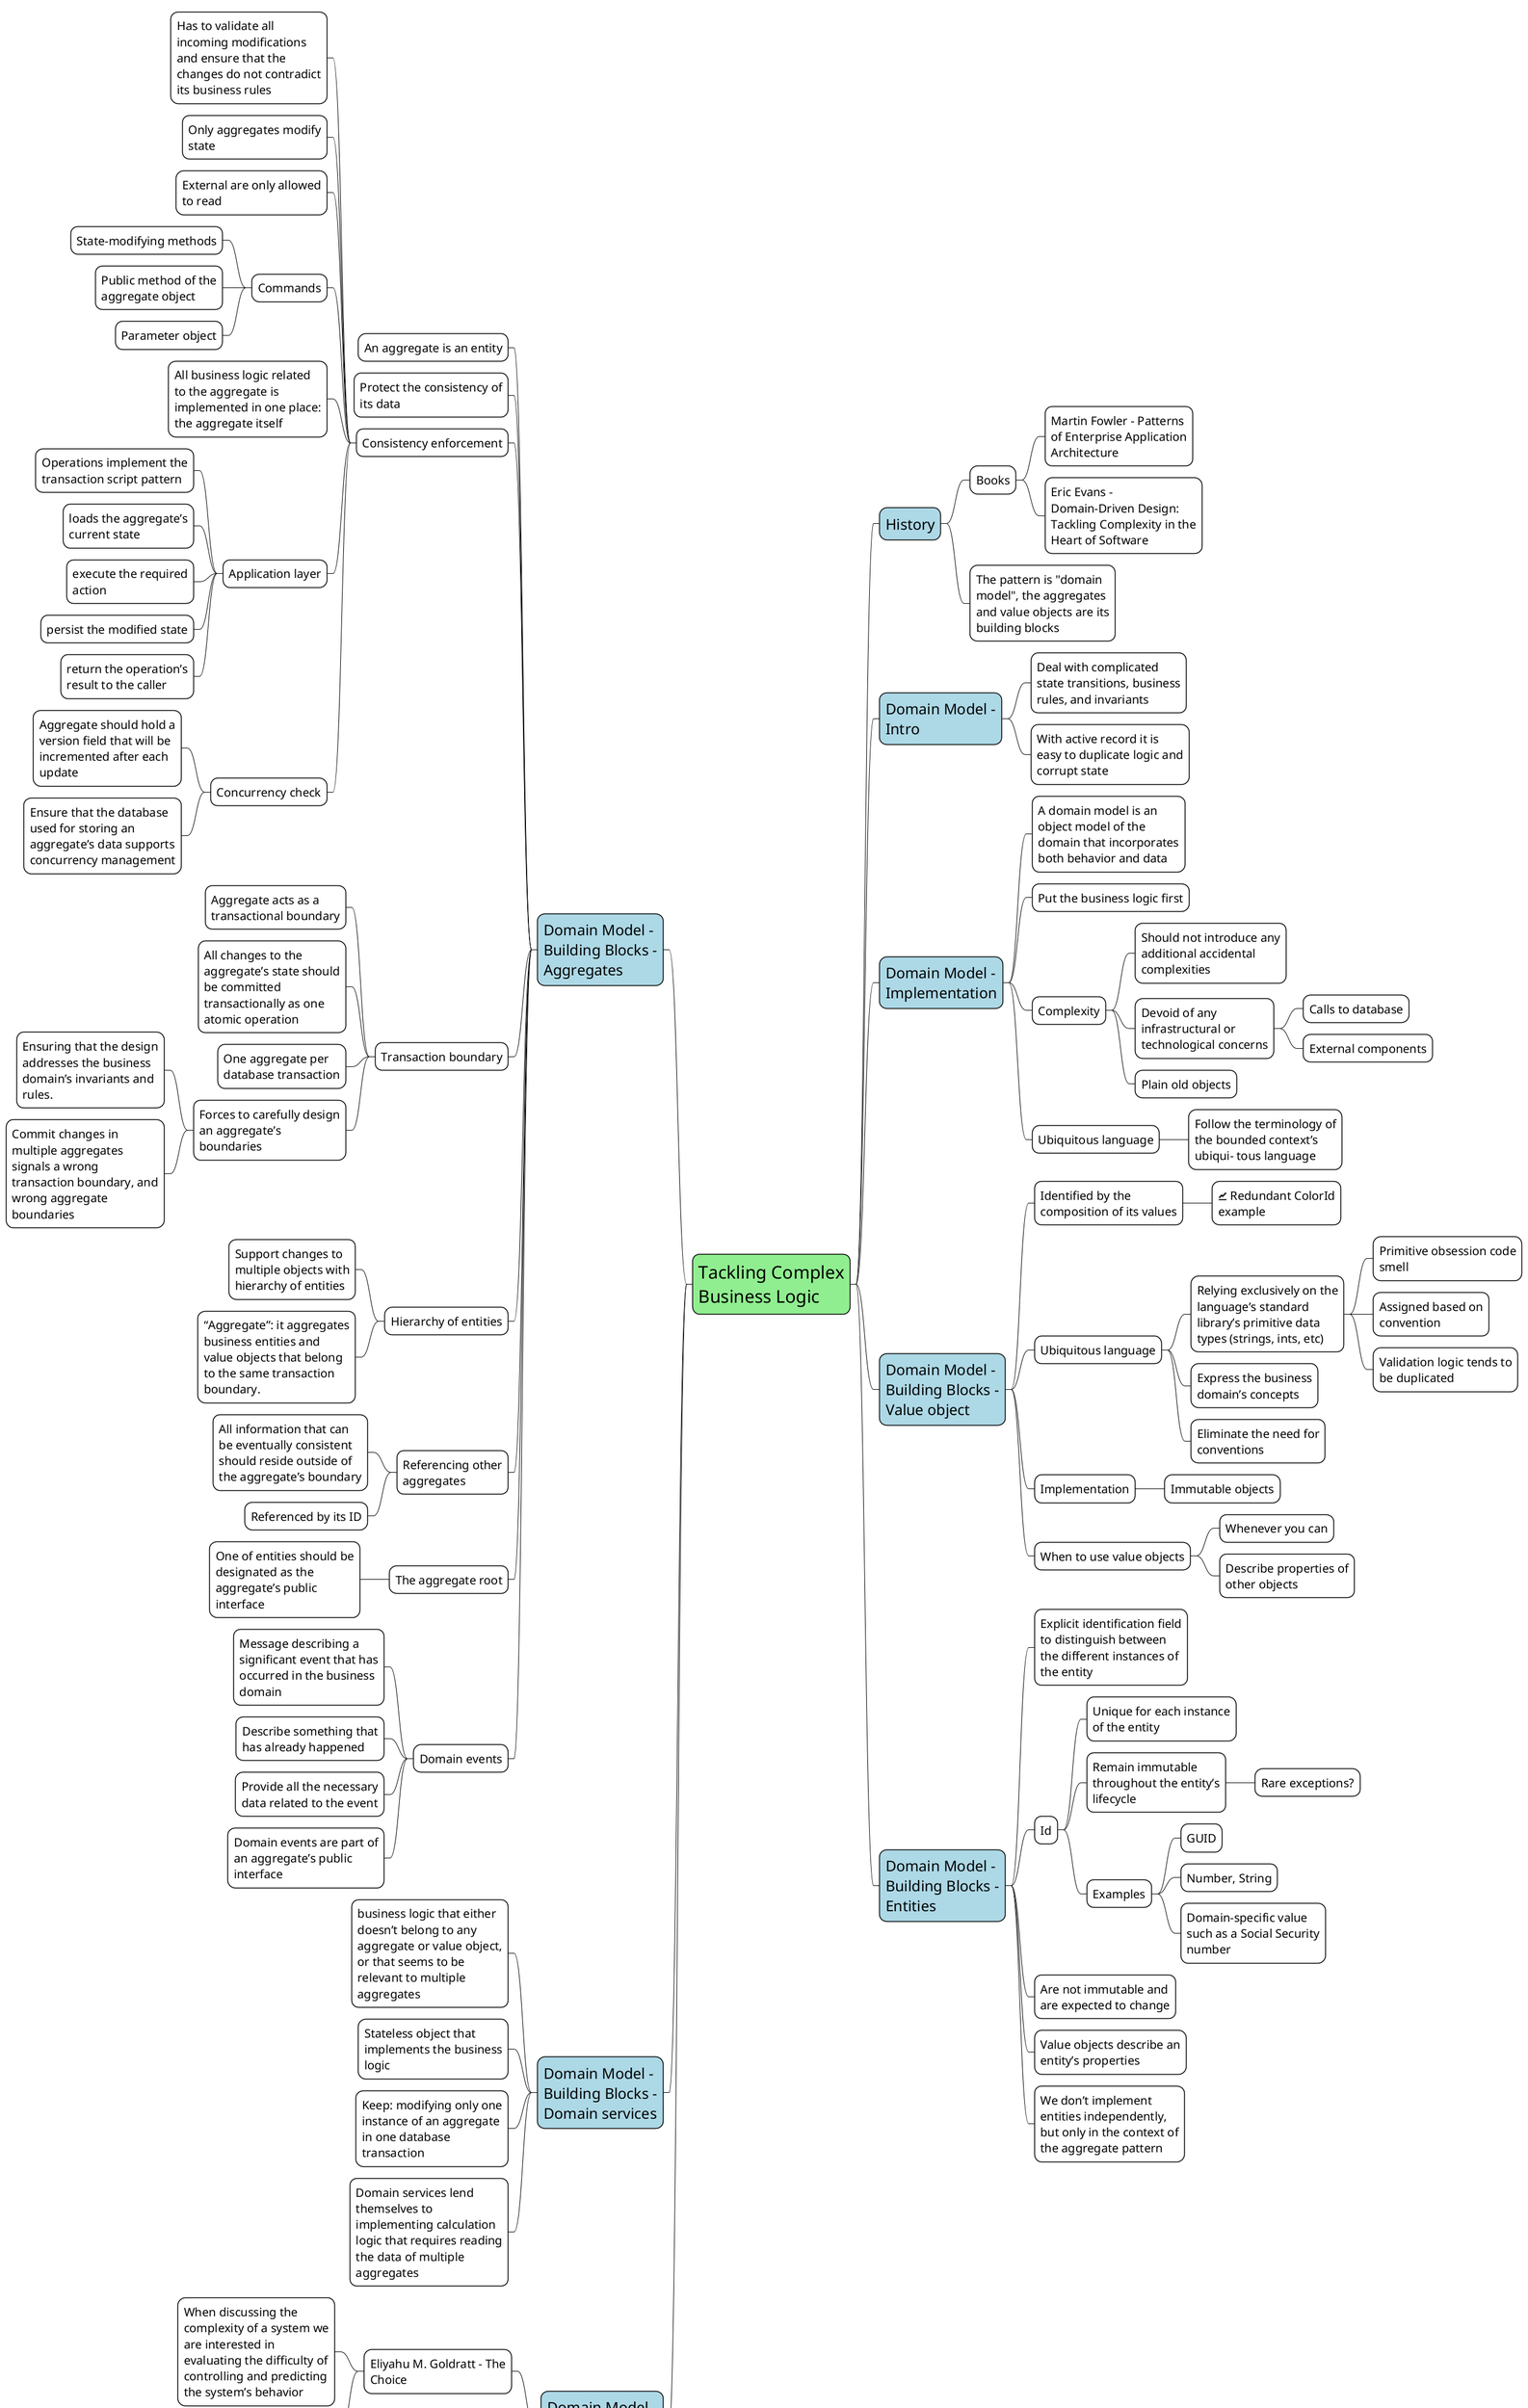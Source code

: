 @startmindmap
<style>
node {
    MaximumWidth 250
    FontSize 20
    BackgroundColor white
    LineColor black
}

rootNode {
    FontSize 30
    BackgroundColor lightgreen
}

:depth(1) {
    FontSize 25
    BackgroundColor lightblue
}

arrow {
    LineColor black
}
</style>

* Tackling Complex Business Logic

** History
*** Books
**** Martin Fowler - Patterns of Enterprise Application Architecture
**** Eric Evans - Domain-Driven Design: Tackling Complexity in the Heart of Software
*** The pattern is "domain model", the aggregates and value objects are its building blocks

** Domain Model - Intro
*** Deal with complicated state transitions, business rules, and invariants
*** With active record it is easy to duplicate logic and corrupt state

** Domain Model - Implementation
*** A domain model is an object model of the domain that incorporates both behavior and data
*** Put the business logic first
*** Complexity
**** Should not introduce any additional accidental complexities
**** Devoid of any infrastructural or technological concerns
***** Calls to database
***** External components
**** Plain old objects
*** Ubiquitous language
**** Follow the terminology of the bounded context’s ubiqui‐ tous language

** Domain Model - Building Blocks - Value object
*** Identified by the composition of its values
**** <&graph> Redundant ColorId example
*** Ubiquitous language
**** Relying exclusively on the language’s standard library’s primitive data types (strings, ints, etc)
***** Primitive obsession code smell
***** Assigned based on convention
***** Validation logic tends to be duplicated
**** Express the business domain’s concepts
**** Eliminate the need for conventions
*** Implementation
**** Immutable objects
*** When to use value objects
**** Whenever you can
**** Describe properties of other objects
** Domain Model - Building Blocks - Entities
*** Explicit identification field to distinguish between the different instances of the entity
*** Id
**** Unique for each instance of the entity
**** Remain immutable throughout the entity’s lifecycle
***** Rare exceptions?
**** Examples
***** GUID
***** Number, String
***** Domain-specific value such as a Social Security number
*** Are not immutable and are expected to change
*** Value objects describe an entity’s properties
*** We don’t implement entities independently, but only in the context of the aggregate pattern

left side

** Domain Model - Building Blocks - Aggregates
*** An aggregate is an entity
*** Protect the consistency of its data
*** Consistency enforcement
**** Has to validate all incoming modifications and ensure that the changes do not contradict its business rules
**** Only aggregates modify state
**** External are only allowed to read
**** Commands
***** State-modifying methods
***** Public method of the aggregate object
***** Parameter object
**** All business logic related to the aggregate is implemented in one place: the aggregate itself
**** Application layer
***** Operations implement the transaction script pattern
***** loads the aggregate’s current state
***** execute the required action
***** persist the modified state
***** return the operation’s result to the caller
**** Concurrency check
***** Aggregate should hold a version field that will be incremented after each update
***** Ensure that the database used for storing an aggregate’s data supports concurrency management
*** Transaction boundary
**** Aggregate acts as a transactional boundary
**** All changes to the aggregate’s state should be committed transactionally as one atomic operation
**** One aggregate per database transaction
**** Forces to carefully design an aggregate’s boundaries
***** Ensuring that the design addresses the business domain’s invariants and rules.
***** Commit changes in multiple aggregates signals a wrong transaction boundary, and wrong aggregate boundaries
*** Hierarchy of entities
**** Support changes to multiple objects with hierarchy of entities
**** “Aggregate”: it aggregates business entities and value objects that belong to the same transaction boundary.
*** Referencing other aggregates
**** All information that can be eventually consistent should reside outside of the aggregate’s boundary
**** Referenced by its ID
*** The aggregate root
**** One of entities should be designated as the aggregate’s public interface
*** Domain events
**** Message describing a significant event that has occurred in the business domain
**** Describe something that has already happened
**** Provide all the necessary data related to the event
**** Domain events are part of an aggregate’s public interface
** Domain Model - Building Blocks - Domain services
*** business logic that either doesn’t belong to any aggregate or value object, or that seems to be relevant to multiple aggregates
*** Stateless object that implements the business logic
*** Keep: modifying only one instance of an aggregate in one database transaction
*** Domain services lend themselves to implementing calculation logic that requires reading the data of multiple aggregates

** Domain Model - Managing Complexity
*** Eliyahu M. Goldratt - The Choice
**** When discussing the complexity of a system we are interested in evaluating the difficulty of controlling and predicting the system’s behavior
**** Degrees of freedom
*** Which class is more difficult in terms of controlling and predicting its behavior?
**** One with more degrees of freedom
**** The invariants reduce its complexity

@endmindmap
